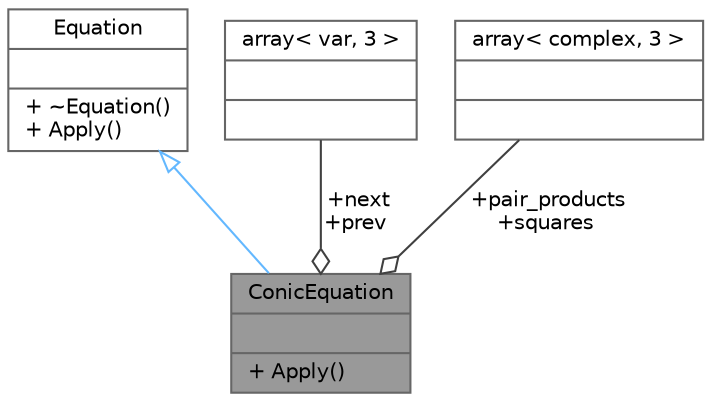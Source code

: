 digraph "ConicEquation"
{
 // LATEX_PDF_SIZE
  bgcolor="transparent";
  edge [fontname=Helvetica,fontsize=10,labelfontname=Helvetica,labelfontsize=10];
  node [fontname=Helvetica,fontsize=10,shape=box,height=0.2,width=0.9];
  Node1 [shape=record,label="{ConicEquation\n||+ Apply()\l}",height=0.2,width=0.4,color="gray40", fillcolor="grey60", style="filled", fontcolor="black",tooltip="Struct that defines position of the conic."];
  Node2 -> Node1 [dir="back",color="steelblue1",style="solid",arrowtail="onormal"];
  Node2 [shape=record,label="{Equation\n||+ ~Equation()\l+ Apply()\l}",height=0.2,width=0.4,color="gray40", fillcolor="white", style="filled",URL="$struct_equation.html",tooltip="Struct that defines position of the objects."];
  Node3 -> Node1 [color="grey25",style="solid",label=" +next\n+prev" ,arrowhead="odiamond"];
  Node3 [shape=record,label="{array\< var, 3 \>\n||}",height=0.2,width=0.4,color="gray40", fillcolor="white", style="filled",tooltip=" "];
  Node4 -> Node1 [color="grey25",style="solid",label=" +pair_products\n+squares" ,arrowhead="odiamond"];
  Node4 [shape=record,label="{array\< complex, 3 \>\n||}",height=0.2,width=0.4,color="gray40", fillcolor="white", style="filled",tooltip=" "];
}
